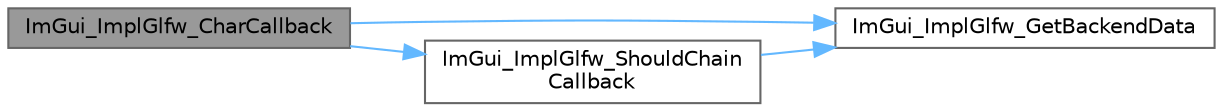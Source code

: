 digraph "ImGui_ImplGlfw_CharCallback"
{
 // LATEX_PDF_SIZE
  bgcolor="transparent";
  edge [fontname=Helvetica,fontsize=10,labelfontname=Helvetica,labelfontsize=10];
  node [fontname=Helvetica,fontsize=10,shape=box,height=0.2,width=0.4];
  rankdir="LR";
  Node1 [id="Node000001",label="ImGui_ImplGlfw_CharCallback",height=0.2,width=0.4,color="gray40", fillcolor="grey60", style="filled", fontcolor="black",tooltip=" "];
  Node1 -> Node2 [id="edge1_Node000001_Node000002",color="steelblue1",style="solid",tooltip=" "];
  Node2 [id="Node000002",label="ImGui_ImplGlfw_GetBackendData",height=0.2,width=0.4,color="grey40", fillcolor="white", style="filled",URL="$imgui__impl__glfw_8cpp.html#a42131482f4e35e879c2d58d5c1c9eb8f",tooltip=" "];
  Node1 -> Node3 [id="edge2_Node000001_Node000003",color="steelblue1",style="solid",tooltip=" "];
  Node3 [id="Node000003",label="ImGui_ImplGlfw_ShouldChain\lCallback",height=0.2,width=0.4,color="grey40", fillcolor="white", style="filled",URL="$imgui__impl__glfw_8cpp.html#a2afb72066f3e7621bb438b2f19fa74ef",tooltip=" "];
  Node3 -> Node2 [id="edge3_Node000003_Node000002",color="steelblue1",style="solid",tooltip=" "];
}
